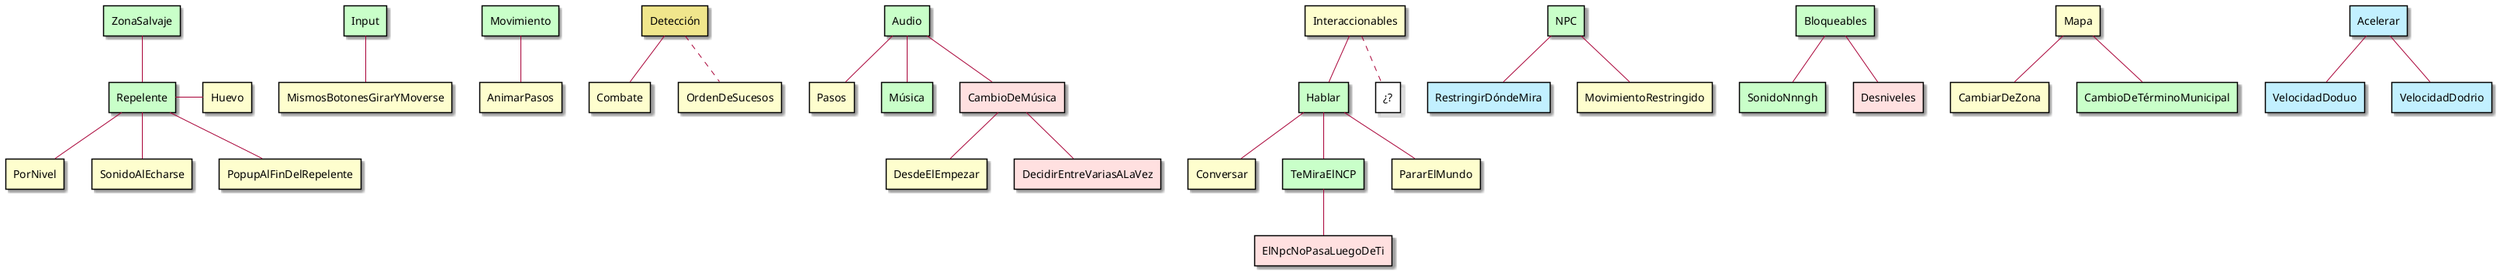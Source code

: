 ﻿@startuml
skin rose

rectangle Input #technology
rectangle MismosBotonesGirarYMoverse
rectangle Movimiento #technology
rectangle AnimarPasos
rectangle Detección #khaki
rectangle Combate
rectangle OrdenDeSucesos
rectangle Audio #technology
rectangle Pasos
rectangle Música #technology
rectangle CambioDeMúsica #implementation
rectangle DesdeElEmpezar
rectangle DecidirEntreVariasALaVez #implementation

rectangle Interaccionables
rectangle Hablar #technology
rectangle Conversar
rectangle TeMiraElNCP #technology
rectangle PararElMundo
rectangle ElNpcNoPasaLuegoDeTi #implementation
rectangle "¿?" as InteraccionablesFuturo #transparent

rectangle ZonaSalvaje #technology
rectangle Repelente #technology
rectangle PorNivel
rectangle SonidoAlEcharse
rectangle Huevo
rectangle PopupAlFinDelRepelente
rectangle NPC #technology
rectangle RestringirDóndeMira #application
rectangle MovimientoRestringido 

rectangle Bloqueables #technology
rectangle SonidoNnngh #technology
rectangle Desniveles #implementation

rectangle Mapa 
rectangle CambiarDeZona
rectangle CambioDeTérminoMunicipal #technology

rectangle Acelerar #application
rectangle VelocidadDoduo #application
rectangle VelocidadDodrio #application

Input -- MismosBotonesGirarYMoverse
Movimiento -- AnimarPasos

Detección -- Combate
Detección .. OrdenDeSucesos

Audio -- Pasos
Audio -- Música
Audio -- CambioDeMúsica
CambioDeMúsica -- DesdeElEmpezar
CambioDeMúsica -- DecidirEntreVariasALaVez

Interaccionables -- Hablar
Interaccionables .. InteraccionablesFuturo
Hablar -- Conversar
Hablar -- TeMiraElNCP
Hablar -- PararElMundo
TeMiraElNCP -- ElNpcNoPasaLuegoDeTi

ZonaSalvaje -- Repelente
Repelente -- PorNivel
Repelente -- SonidoAlEcharse
Repelente - Huevo
Repelente -- PopupAlFinDelRepelente

NPC -- RestringirDóndeMira
NPC -- MovimientoRestringido

Bloqueables -- Desniveles
Bloqueables -- SonidoNnngh

Mapa -- CambiarDeZona
Mapa -- CambioDeTérminoMunicipal

Acelerar -- VelocidadDoduo
Acelerar -- VelocidadDodrio


@enduml

